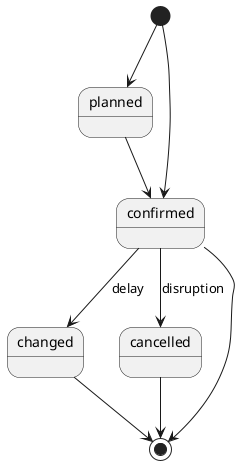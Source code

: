 @startuml

[*] --> planned
[*] --> confirmed
planned --> confirmed
confirmed --> changed: delay
confirmed --> cancelled: disruption
confirmed --> [*]
cancelled --> [*]
changed --> [*] 

@enduml